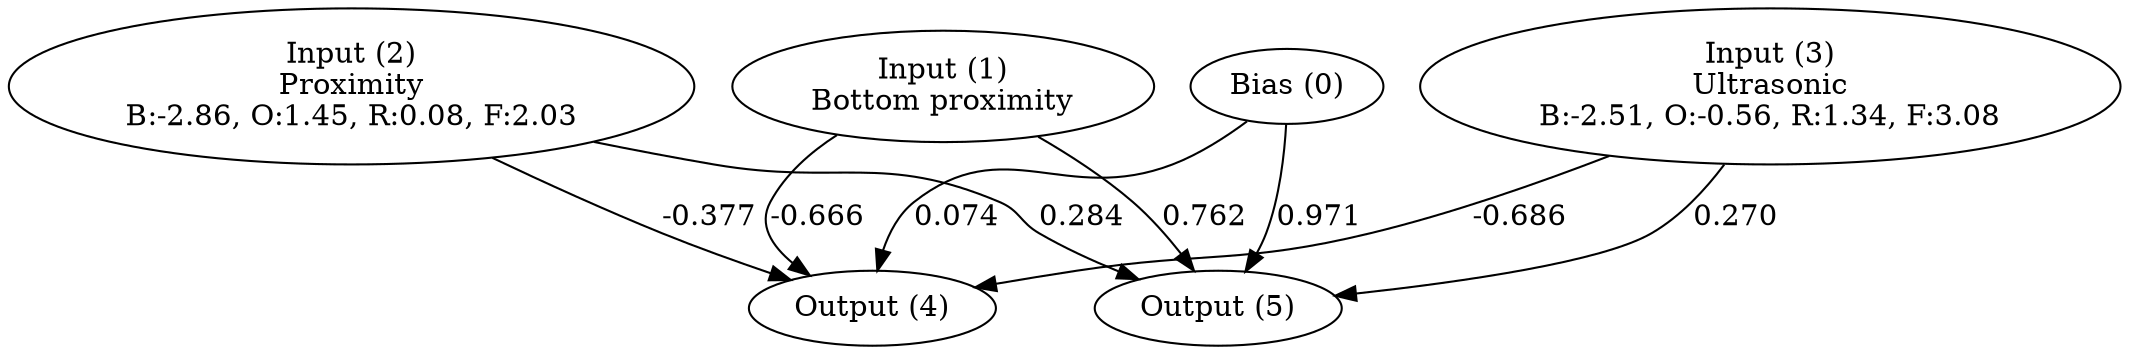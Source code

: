 digraph G {
  0 [ label="Bias (0)" ];
  1 [ label="Input (1)\nBottom proximity" ];
  2 [ label="Input (2)\nProximity\nB:-2.86, O:1.45, R:0.08, F:2.03" ];
  3 [ label="Input (3)\nUltrasonic\nB:-2.51, O:-0.56, R:1.34, F:3.08" ];
  4 [ label="Output (4)" ];
  5 [ label="Output (5)" ];
  { rank=same 0 1 2 3 }
  { rank=same 4 5 }
  0 -> 4 [ label="0.074" ];
  0 -> 5 [ label="0.971" ];
  1 -> 4 [ label="-0.666" ];
  1 -> 5 [ label="0.762" ];
  2 -> 4 [ label="-0.377" ];
  2 -> 5 [ label="0.284" ];
  3 -> 4 [ label="-0.686" ];
  3 -> 5 [ label="0.270" ];
}
